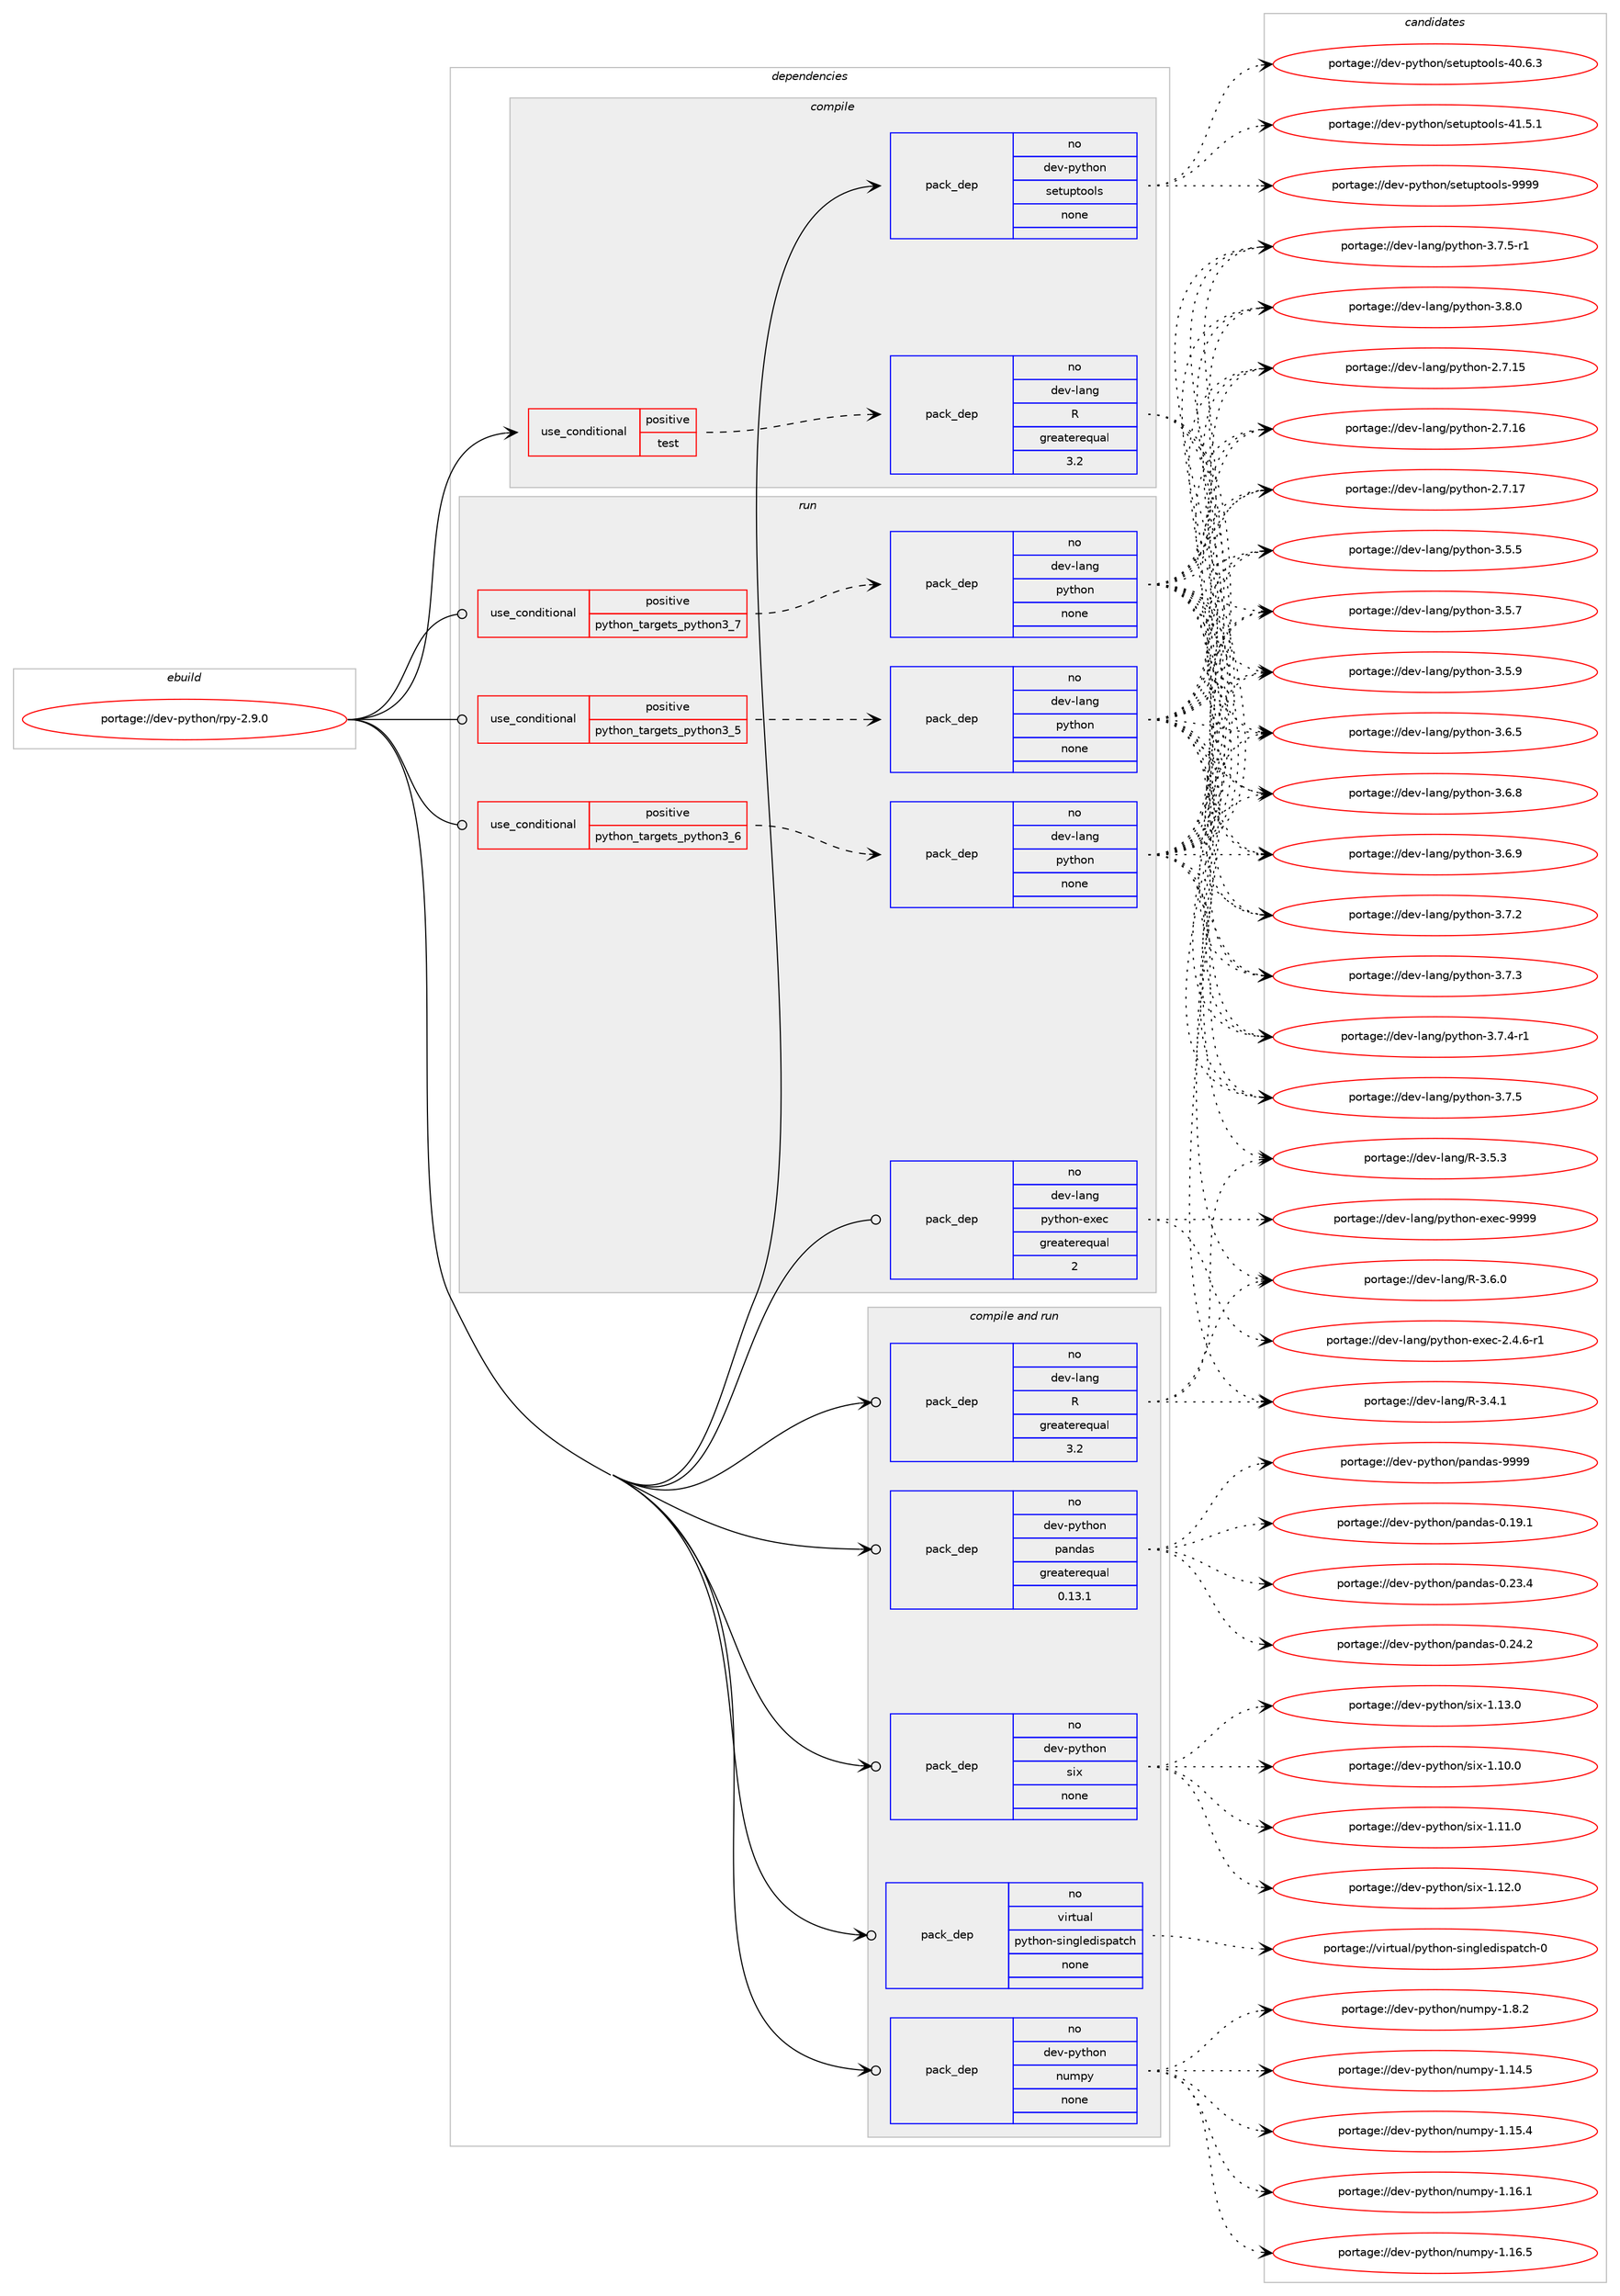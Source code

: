 digraph prolog {

# *************
# Graph options
# *************

newrank=true;
concentrate=true;
compound=true;
graph [rankdir=LR,fontname=Helvetica,fontsize=10,ranksep=1.5];#, ranksep=2.5, nodesep=0.2];
edge  [arrowhead=vee];
node  [fontname=Helvetica,fontsize=10];

# **********
# The ebuild
# **********

subgraph cluster_leftcol {
color=gray;
rank=same;
label=<<i>ebuild</i>>;
id [label="portage://dev-python/rpy-2.9.0", color=red, width=4, href="../dev-python/rpy-2.9.0.svg"];
}

# ****************
# The dependencies
# ****************

subgraph cluster_midcol {
color=gray;
label=<<i>dependencies</i>>;
subgraph cluster_compile {
fillcolor="#eeeeee";
style=filled;
label=<<i>compile</i>>;
subgraph cond38209 {
dependency170993 [label=<<TABLE BORDER="0" CELLBORDER="1" CELLSPACING="0" CELLPADDING="4"><TR><TD ROWSPAN="3" CELLPADDING="10">use_conditional</TD></TR><TR><TD>positive</TD></TR><TR><TD>test</TD></TR></TABLE>>, shape=none, color=red];
subgraph pack129381 {
dependency170994 [label=<<TABLE BORDER="0" CELLBORDER="1" CELLSPACING="0" CELLPADDING="4" WIDTH="220"><TR><TD ROWSPAN="6" CELLPADDING="30">pack_dep</TD></TR><TR><TD WIDTH="110">no</TD></TR><TR><TD>dev-lang</TD></TR><TR><TD>R</TD></TR><TR><TD>greaterequal</TD></TR><TR><TD>3.2</TD></TR></TABLE>>, shape=none, color=blue];
}
dependency170993:e -> dependency170994:w [weight=20,style="dashed",arrowhead="vee"];
}
id:e -> dependency170993:w [weight=20,style="solid",arrowhead="vee"];
subgraph pack129382 {
dependency170995 [label=<<TABLE BORDER="0" CELLBORDER="1" CELLSPACING="0" CELLPADDING="4" WIDTH="220"><TR><TD ROWSPAN="6" CELLPADDING="30">pack_dep</TD></TR><TR><TD WIDTH="110">no</TD></TR><TR><TD>dev-python</TD></TR><TR><TD>setuptools</TD></TR><TR><TD>none</TD></TR><TR><TD></TD></TR></TABLE>>, shape=none, color=blue];
}
id:e -> dependency170995:w [weight=20,style="solid",arrowhead="vee"];
}
subgraph cluster_compileandrun {
fillcolor="#eeeeee";
style=filled;
label=<<i>compile and run</i>>;
subgraph pack129383 {
dependency170996 [label=<<TABLE BORDER="0" CELLBORDER="1" CELLSPACING="0" CELLPADDING="4" WIDTH="220"><TR><TD ROWSPAN="6" CELLPADDING="30">pack_dep</TD></TR><TR><TD WIDTH="110">no</TD></TR><TR><TD>dev-lang</TD></TR><TR><TD>R</TD></TR><TR><TD>greaterequal</TD></TR><TR><TD>3.2</TD></TR></TABLE>>, shape=none, color=blue];
}
id:e -> dependency170996:w [weight=20,style="solid",arrowhead="odotvee"];
subgraph pack129384 {
dependency170997 [label=<<TABLE BORDER="0" CELLBORDER="1" CELLSPACING="0" CELLPADDING="4" WIDTH="220"><TR><TD ROWSPAN="6" CELLPADDING="30">pack_dep</TD></TR><TR><TD WIDTH="110">no</TD></TR><TR><TD>dev-python</TD></TR><TR><TD>numpy</TD></TR><TR><TD>none</TD></TR><TR><TD></TD></TR></TABLE>>, shape=none, color=blue];
}
id:e -> dependency170997:w [weight=20,style="solid",arrowhead="odotvee"];
subgraph pack129385 {
dependency170998 [label=<<TABLE BORDER="0" CELLBORDER="1" CELLSPACING="0" CELLPADDING="4" WIDTH="220"><TR><TD ROWSPAN="6" CELLPADDING="30">pack_dep</TD></TR><TR><TD WIDTH="110">no</TD></TR><TR><TD>dev-python</TD></TR><TR><TD>pandas</TD></TR><TR><TD>greaterequal</TD></TR><TR><TD>0.13.1</TD></TR></TABLE>>, shape=none, color=blue];
}
id:e -> dependency170998:w [weight=20,style="solid",arrowhead="odotvee"];
subgraph pack129386 {
dependency170999 [label=<<TABLE BORDER="0" CELLBORDER="1" CELLSPACING="0" CELLPADDING="4" WIDTH="220"><TR><TD ROWSPAN="6" CELLPADDING="30">pack_dep</TD></TR><TR><TD WIDTH="110">no</TD></TR><TR><TD>dev-python</TD></TR><TR><TD>six</TD></TR><TR><TD>none</TD></TR><TR><TD></TD></TR></TABLE>>, shape=none, color=blue];
}
id:e -> dependency170999:w [weight=20,style="solid",arrowhead="odotvee"];
subgraph pack129387 {
dependency171000 [label=<<TABLE BORDER="0" CELLBORDER="1" CELLSPACING="0" CELLPADDING="4" WIDTH="220"><TR><TD ROWSPAN="6" CELLPADDING="30">pack_dep</TD></TR><TR><TD WIDTH="110">no</TD></TR><TR><TD>virtual</TD></TR><TR><TD>python-singledispatch</TD></TR><TR><TD>none</TD></TR><TR><TD></TD></TR></TABLE>>, shape=none, color=blue];
}
id:e -> dependency171000:w [weight=20,style="solid",arrowhead="odotvee"];
}
subgraph cluster_run {
fillcolor="#eeeeee";
style=filled;
label=<<i>run</i>>;
subgraph cond38210 {
dependency171001 [label=<<TABLE BORDER="0" CELLBORDER="1" CELLSPACING="0" CELLPADDING="4"><TR><TD ROWSPAN="3" CELLPADDING="10">use_conditional</TD></TR><TR><TD>positive</TD></TR><TR><TD>python_targets_python3_5</TD></TR></TABLE>>, shape=none, color=red];
subgraph pack129388 {
dependency171002 [label=<<TABLE BORDER="0" CELLBORDER="1" CELLSPACING="0" CELLPADDING="4" WIDTH="220"><TR><TD ROWSPAN="6" CELLPADDING="30">pack_dep</TD></TR><TR><TD WIDTH="110">no</TD></TR><TR><TD>dev-lang</TD></TR><TR><TD>python</TD></TR><TR><TD>none</TD></TR><TR><TD></TD></TR></TABLE>>, shape=none, color=blue];
}
dependency171001:e -> dependency171002:w [weight=20,style="dashed",arrowhead="vee"];
}
id:e -> dependency171001:w [weight=20,style="solid",arrowhead="odot"];
subgraph cond38211 {
dependency171003 [label=<<TABLE BORDER="0" CELLBORDER="1" CELLSPACING="0" CELLPADDING="4"><TR><TD ROWSPAN="3" CELLPADDING="10">use_conditional</TD></TR><TR><TD>positive</TD></TR><TR><TD>python_targets_python3_6</TD></TR></TABLE>>, shape=none, color=red];
subgraph pack129389 {
dependency171004 [label=<<TABLE BORDER="0" CELLBORDER="1" CELLSPACING="0" CELLPADDING="4" WIDTH="220"><TR><TD ROWSPAN="6" CELLPADDING="30">pack_dep</TD></TR><TR><TD WIDTH="110">no</TD></TR><TR><TD>dev-lang</TD></TR><TR><TD>python</TD></TR><TR><TD>none</TD></TR><TR><TD></TD></TR></TABLE>>, shape=none, color=blue];
}
dependency171003:e -> dependency171004:w [weight=20,style="dashed",arrowhead="vee"];
}
id:e -> dependency171003:w [weight=20,style="solid",arrowhead="odot"];
subgraph cond38212 {
dependency171005 [label=<<TABLE BORDER="0" CELLBORDER="1" CELLSPACING="0" CELLPADDING="4"><TR><TD ROWSPAN="3" CELLPADDING="10">use_conditional</TD></TR><TR><TD>positive</TD></TR><TR><TD>python_targets_python3_7</TD></TR></TABLE>>, shape=none, color=red];
subgraph pack129390 {
dependency171006 [label=<<TABLE BORDER="0" CELLBORDER="1" CELLSPACING="0" CELLPADDING="4" WIDTH="220"><TR><TD ROWSPAN="6" CELLPADDING="30">pack_dep</TD></TR><TR><TD WIDTH="110">no</TD></TR><TR><TD>dev-lang</TD></TR><TR><TD>python</TD></TR><TR><TD>none</TD></TR><TR><TD></TD></TR></TABLE>>, shape=none, color=blue];
}
dependency171005:e -> dependency171006:w [weight=20,style="dashed",arrowhead="vee"];
}
id:e -> dependency171005:w [weight=20,style="solid",arrowhead="odot"];
subgraph pack129391 {
dependency171007 [label=<<TABLE BORDER="0" CELLBORDER="1" CELLSPACING="0" CELLPADDING="4" WIDTH="220"><TR><TD ROWSPAN="6" CELLPADDING="30">pack_dep</TD></TR><TR><TD WIDTH="110">no</TD></TR><TR><TD>dev-lang</TD></TR><TR><TD>python-exec</TD></TR><TR><TD>greaterequal</TD></TR><TR><TD>2</TD></TR></TABLE>>, shape=none, color=blue];
}
id:e -> dependency171007:w [weight=20,style="solid",arrowhead="odot"];
}
}

# **************
# The candidates
# **************

subgraph cluster_choices {
rank=same;
color=gray;
label=<<i>candidates</i>>;

subgraph choice129381 {
color=black;
nodesep=1;
choiceportage10010111845108971101034782455146524649 [label="portage://dev-lang/R-3.4.1", color=red, width=4,href="../dev-lang/R-3.4.1.svg"];
choiceportage10010111845108971101034782455146534651 [label="portage://dev-lang/R-3.5.3", color=red, width=4,href="../dev-lang/R-3.5.3.svg"];
choiceportage10010111845108971101034782455146544648 [label="portage://dev-lang/R-3.6.0", color=red, width=4,href="../dev-lang/R-3.6.0.svg"];
dependency170994:e -> choiceportage10010111845108971101034782455146524649:w [style=dotted,weight="100"];
dependency170994:e -> choiceportage10010111845108971101034782455146534651:w [style=dotted,weight="100"];
dependency170994:e -> choiceportage10010111845108971101034782455146544648:w [style=dotted,weight="100"];
}
subgraph choice129382 {
color=black;
nodesep=1;
choiceportage100101118451121211161041111104711510111611711211611111110811545524846544651 [label="portage://dev-python/setuptools-40.6.3", color=red, width=4,href="../dev-python/setuptools-40.6.3.svg"];
choiceportage100101118451121211161041111104711510111611711211611111110811545524946534649 [label="portage://dev-python/setuptools-41.5.1", color=red, width=4,href="../dev-python/setuptools-41.5.1.svg"];
choiceportage10010111845112121116104111110471151011161171121161111111081154557575757 [label="portage://dev-python/setuptools-9999", color=red, width=4,href="../dev-python/setuptools-9999.svg"];
dependency170995:e -> choiceportage100101118451121211161041111104711510111611711211611111110811545524846544651:w [style=dotted,weight="100"];
dependency170995:e -> choiceportage100101118451121211161041111104711510111611711211611111110811545524946534649:w [style=dotted,weight="100"];
dependency170995:e -> choiceportage10010111845112121116104111110471151011161171121161111111081154557575757:w [style=dotted,weight="100"];
}
subgraph choice129383 {
color=black;
nodesep=1;
choiceportage10010111845108971101034782455146524649 [label="portage://dev-lang/R-3.4.1", color=red, width=4,href="../dev-lang/R-3.4.1.svg"];
choiceportage10010111845108971101034782455146534651 [label="portage://dev-lang/R-3.5.3", color=red, width=4,href="../dev-lang/R-3.5.3.svg"];
choiceportage10010111845108971101034782455146544648 [label="portage://dev-lang/R-3.6.0", color=red, width=4,href="../dev-lang/R-3.6.0.svg"];
dependency170996:e -> choiceportage10010111845108971101034782455146524649:w [style=dotted,weight="100"];
dependency170996:e -> choiceportage10010111845108971101034782455146534651:w [style=dotted,weight="100"];
dependency170996:e -> choiceportage10010111845108971101034782455146544648:w [style=dotted,weight="100"];
}
subgraph choice129384 {
color=black;
nodesep=1;
choiceportage100101118451121211161041111104711011710911212145494649524653 [label="portage://dev-python/numpy-1.14.5", color=red, width=4,href="../dev-python/numpy-1.14.5.svg"];
choiceportage100101118451121211161041111104711011710911212145494649534652 [label="portage://dev-python/numpy-1.15.4", color=red, width=4,href="../dev-python/numpy-1.15.4.svg"];
choiceportage100101118451121211161041111104711011710911212145494649544649 [label="portage://dev-python/numpy-1.16.1", color=red, width=4,href="../dev-python/numpy-1.16.1.svg"];
choiceportage100101118451121211161041111104711011710911212145494649544653 [label="portage://dev-python/numpy-1.16.5", color=red, width=4,href="../dev-python/numpy-1.16.5.svg"];
choiceportage1001011184511212111610411111047110117109112121454946564650 [label="portage://dev-python/numpy-1.8.2", color=red, width=4,href="../dev-python/numpy-1.8.2.svg"];
dependency170997:e -> choiceportage100101118451121211161041111104711011710911212145494649524653:w [style=dotted,weight="100"];
dependency170997:e -> choiceportage100101118451121211161041111104711011710911212145494649534652:w [style=dotted,weight="100"];
dependency170997:e -> choiceportage100101118451121211161041111104711011710911212145494649544649:w [style=dotted,weight="100"];
dependency170997:e -> choiceportage100101118451121211161041111104711011710911212145494649544653:w [style=dotted,weight="100"];
dependency170997:e -> choiceportage1001011184511212111610411111047110117109112121454946564650:w [style=dotted,weight="100"];
}
subgraph choice129385 {
color=black;
nodesep=1;
choiceportage1001011184511212111610411111047112971101009711545484649574649 [label="portage://dev-python/pandas-0.19.1", color=red, width=4,href="../dev-python/pandas-0.19.1.svg"];
choiceportage1001011184511212111610411111047112971101009711545484650514652 [label="portage://dev-python/pandas-0.23.4", color=red, width=4,href="../dev-python/pandas-0.23.4.svg"];
choiceportage1001011184511212111610411111047112971101009711545484650524650 [label="portage://dev-python/pandas-0.24.2", color=red, width=4,href="../dev-python/pandas-0.24.2.svg"];
choiceportage100101118451121211161041111104711297110100971154557575757 [label="portage://dev-python/pandas-9999", color=red, width=4,href="../dev-python/pandas-9999.svg"];
dependency170998:e -> choiceportage1001011184511212111610411111047112971101009711545484649574649:w [style=dotted,weight="100"];
dependency170998:e -> choiceportage1001011184511212111610411111047112971101009711545484650514652:w [style=dotted,weight="100"];
dependency170998:e -> choiceportage1001011184511212111610411111047112971101009711545484650524650:w [style=dotted,weight="100"];
dependency170998:e -> choiceportage100101118451121211161041111104711297110100971154557575757:w [style=dotted,weight="100"];
}
subgraph choice129386 {
color=black;
nodesep=1;
choiceportage100101118451121211161041111104711510512045494649484648 [label="portage://dev-python/six-1.10.0", color=red, width=4,href="../dev-python/six-1.10.0.svg"];
choiceportage100101118451121211161041111104711510512045494649494648 [label="portage://dev-python/six-1.11.0", color=red, width=4,href="../dev-python/six-1.11.0.svg"];
choiceportage100101118451121211161041111104711510512045494649504648 [label="portage://dev-python/six-1.12.0", color=red, width=4,href="../dev-python/six-1.12.0.svg"];
choiceportage100101118451121211161041111104711510512045494649514648 [label="portage://dev-python/six-1.13.0", color=red, width=4,href="../dev-python/six-1.13.0.svg"];
dependency170999:e -> choiceportage100101118451121211161041111104711510512045494649484648:w [style=dotted,weight="100"];
dependency170999:e -> choiceportage100101118451121211161041111104711510512045494649494648:w [style=dotted,weight="100"];
dependency170999:e -> choiceportage100101118451121211161041111104711510512045494649504648:w [style=dotted,weight="100"];
dependency170999:e -> choiceportage100101118451121211161041111104711510512045494649514648:w [style=dotted,weight="100"];
}
subgraph choice129387 {
color=black;
nodesep=1;
choiceportage11810511411611797108471121211161041111104511510511010310810110010511511297116991044548 [label="portage://virtual/python-singledispatch-0", color=red, width=4,href="../virtual/python-singledispatch-0.svg"];
dependency171000:e -> choiceportage11810511411611797108471121211161041111104511510511010310810110010511511297116991044548:w [style=dotted,weight="100"];
}
subgraph choice129388 {
color=black;
nodesep=1;
choiceportage10010111845108971101034711212111610411111045504655464953 [label="portage://dev-lang/python-2.7.15", color=red, width=4,href="../dev-lang/python-2.7.15.svg"];
choiceportage10010111845108971101034711212111610411111045504655464954 [label="portage://dev-lang/python-2.7.16", color=red, width=4,href="../dev-lang/python-2.7.16.svg"];
choiceportage10010111845108971101034711212111610411111045504655464955 [label="portage://dev-lang/python-2.7.17", color=red, width=4,href="../dev-lang/python-2.7.17.svg"];
choiceportage100101118451089711010347112121116104111110455146534653 [label="portage://dev-lang/python-3.5.5", color=red, width=4,href="../dev-lang/python-3.5.5.svg"];
choiceportage100101118451089711010347112121116104111110455146534655 [label="portage://dev-lang/python-3.5.7", color=red, width=4,href="../dev-lang/python-3.5.7.svg"];
choiceportage100101118451089711010347112121116104111110455146534657 [label="portage://dev-lang/python-3.5.9", color=red, width=4,href="../dev-lang/python-3.5.9.svg"];
choiceportage100101118451089711010347112121116104111110455146544653 [label="portage://dev-lang/python-3.6.5", color=red, width=4,href="../dev-lang/python-3.6.5.svg"];
choiceportage100101118451089711010347112121116104111110455146544656 [label="portage://dev-lang/python-3.6.8", color=red, width=4,href="../dev-lang/python-3.6.8.svg"];
choiceportage100101118451089711010347112121116104111110455146544657 [label="portage://dev-lang/python-3.6.9", color=red, width=4,href="../dev-lang/python-3.6.9.svg"];
choiceportage100101118451089711010347112121116104111110455146554650 [label="portage://dev-lang/python-3.7.2", color=red, width=4,href="../dev-lang/python-3.7.2.svg"];
choiceportage100101118451089711010347112121116104111110455146554651 [label="portage://dev-lang/python-3.7.3", color=red, width=4,href="../dev-lang/python-3.7.3.svg"];
choiceportage1001011184510897110103471121211161041111104551465546524511449 [label="portage://dev-lang/python-3.7.4-r1", color=red, width=4,href="../dev-lang/python-3.7.4-r1.svg"];
choiceportage100101118451089711010347112121116104111110455146554653 [label="portage://dev-lang/python-3.7.5", color=red, width=4,href="../dev-lang/python-3.7.5.svg"];
choiceportage1001011184510897110103471121211161041111104551465546534511449 [label="portage://dev-lang/python-3.7.5-r1", color=red, width=4,href="../dev-lang/python-3.7.5-r1.svg"];
choiceportage100101118451089711010347112121116104111110455146564648 [label="portage://dev-lang/python-3.8.0", color=red, width=4,href="../dev-lang/python-3.8.0.svg"];
dependency171002:e -> choiceportage10010111845108971101034711212111610411111045504655464953:w [style=dotted,weight="100"];
dependency171002:e -> choiceportage10010111845108971101034711212111610411111045504655464954:w [style=dotted,weight="100"];
dependency171002:e -> choiceportage10010111845108971101034711212111610411111045504655464955:w [style=dotted,weight="100"];
dependency171002:e -> choiceportage100101118451089711010347112121116104111110455146534653:w [style=dotted,weight="100"];
dependency171002:e -> choiceportage100101118451089711010347112121116104111110455146534655:w [style=dotted,weight="100"];
dependency171002:e -> choiceportage100101118451089711010347112121116104111110455146534657:w [style=dotted,weight="100"];
dependency171002:e -> choiceportage100101118451089711010347112121116104111110455146544653:w [style=dotted,weight="100"];
dependency171002:e -> choiceportage100101118451089711010347112121116104111110455146544656:w [style=dotted,weight="100"];
dependency171002:e -> choiceportage100101118451089711010347112121116104111110455146544657:w [style=dotted,weight="100"];
dependency171002:e -> choiceportage100101118451089711010347112121116104111110455146554650:w [style=dotted,weight="100"];
dependency171002:e -> choiceportage100101118451089711010347112121116104111110455146554651:w [style=dotted,weight="100"];
dependency171002:e -> choiceportage1001011184510897110103471121211161041111104551465546524511449:w [style=dotted,weight="100"];
dependency171002:e -> choiceportage100101118451089711010347112121116104111110455146554653:w [style=dotted,weight="100"];
dependency171002:e -> choiceportage1001011184510897110103471121211161041111104551465546534511449:w [style=dotted,weight="100"];
dependency171002:e -> choiceportage100101118451089711010347112121116104111110455146564648:w [style=dotted,weight="100"];
}
subgraph choice129389 {
color=black;
nodesep=1;
choiceportage10010111845108971101034711212111610411111045504655464953 [label="portage://dev-lang/python-2.7.15", color=red, width=4,href="../dev-lang/python-2.7.15.svg"];
choiceportage10010111845108971101034711212111610411111045504655464954 [label="portage://dev-lang/python-2.7.16", color=red, width=4,href="../dev-lang/python-2.7.16.svg"];
choiceportage10010111845108971101034711212111610411111045504655464955 [label="portage://dev-lang/python-2.7.17", color=red, width=4,href="../dev-lang/python-2.7.17.svg"];
choiceportage100101118451089711010347112121116104111110455146534653 [label="portage://dev-lang/python-3.5.5", color=red, width=4,href="../dev-lang/python-3.5.5.svg"];
choiceportage100101118451089711010347112121116104111110455146534655 [label="portage://dev-lang/python-3.5.7", color=red, width=4,href="../dev-lang/python-3.5.7.svg"];
choiceportage100101118451089711010347112121116104111110455146534657 [label="portage://dev-lang/python-3.5.9", color=red, width=4,href="../dev-lang/python-3.5.9.svg"];
choiceportage100101118451089711010347112121116104111110455146544653 [label="portage://dev-lang/python-3.6.5", color=red, width=4,href="../dev-lang/python-3.6.5.svg"];
choiceportage100101118451089711010347112121116104111110455146544656 [label="portage://dev-lang/python-3.6.8", color=red, width=4,href="../dev-lang/python-3.6.8.svg"];
choiceportage100101118451089711010347112121116104111110455146544657 [label="portage://dev-lang/python-3.6.9", color=red, width=4,href="../dev-lang/python-3.6.9.svg"];
choiceportage100101118451089711010347112121116104111110455146554650 [label="portage://dev-lang/python-3.7.2", color=red, width=4,href="../dev-lang/python-3.7.2.svg"];
choiceportage100101118451089711010347112121116104111110455146554651 [label="portage://dev-lang/python-3.7.3", color=red, width=4,href="../dev-lang/python-3.7.3.svg"];
choiceportage1001011184510897110103471121211161041111104551465546524511449 [label="portage://dev-lang/python-3.7.4-r1", color=red, width=4,href="../dev-lang/python-3.7.4-r1.svg"];
choiceportage100101118451089711010347112121116104111110455146554653 [label="portage://dev-lang/python-3.7.5", color=red, width=4,href="../dev-lang/python-3.7.5.svg"];
choiceportage1001011184510897110103471121211161041111104551465546534511449 [label="portage://dev-lang/python-3.7.5-r1", color=red, width=4,href="../dev-lang/python-3.7.5-r1.svg"];
choiceportage100101118451089711010347112121116104111110455146564648 [label="portage://dev-lang/python-3.8.0", color=red, width=4,href="../dev-lang/python-3.8.0.svg"];
dependency171004:e -> choiceportage10010111845108971101034711212111610411111045504655464953:w [style=dotted,weight="100"];
dependency171004:e -> choiceportage10010111845108971101034711212111610411111045504655464954:w [style=dotted,weight="100"];
dependency171004:e -> choiceportage10010111845108971101034711212111610411111045504655464955:w [style=dotted,weight="100"];
dependency171004:e -> choiceportage100101118451089711010347112121116104111110455146534653:w [style=dotted,weight="100"];
dependency171004:e -> choiceportage100101118451089711010347112121116104111110455146534655:w [style=dotted,weight="100"];
dependency171004:e -> choiceportage100101118451089711010347112121116104111110455146534657:w [style=dotted,weight="100"];
dependency171004:e -> choiceportage100101118451089711010347112121116104111110455146544653:w [style=dotted,weight="100"];
dependency171004:e -> choiceportage100101118451089711010347112121116104111110455146544656:w [style=dotted,weight="100"];
dependency171004:e -> choiceportage100101118451089711010347112121116104111110455146544657:w [style=dotted,weight="100"];
dependency171004:e -> choiceportage100101118451089711010347112121116104111110455146554650:w [style=dotted,weight="100"];
dependency171004:e -> choiceportage100101118451089711010347112121116104111110455146554651:w [style=dotted,weight="100"];
dependency171004:e -> choiceportage1001011184510897110103471121211161041111104551465546524511449:w [style=dotted,weight="100"];
dependency171004:e -> choiceportage100101118451089711010347112121116104111110455146554653:w [style=dotted,weight="100"];
dependency171004:e -> choiceportage1001011184510897110103471121211161041111104551465546534511449:w [style=dotted,weight="100"];
dependency171004:e -> choiceportage100101118451089711010347112121116104111110455146564648:w [style=dotted,weight="100"];
}
subgraph choice129390 {
color=black;
nodesep=1;
choiceportage10010111845108971101034711212111610411111045504655464953 [label="portage://dev-lang/python-2.7.15", color=red, width=4,href="../dev-lang/python-2.7.15.svg"];
choiceportage10010111845108971101034711212111610411111045504655464954 [label="portage://dev-lang/python-2.7.16", color=red, width=4,href="../dev-lang/python-2.7.16.svg"];
choiceportage10010111845108971101034711212111610411111045504655464955 [label="portage://dev-lang/python-2.7.17", color=red, width=4,href="../dev-lang/python-2.7.17.svg"];
choiceportage100101118451089711010347112121116104111110455146534653 [label="portage://dev-lang/python-3.5.5", color=red, width=4,href="../dev-lang/python-3.5.5.svg"];
choiceportage100101118451089711010347112121116104111110455146534655 [label="portage://dev-lang/python-3.5.7", color=red, width=4,href="../dev-lang/python-3.5.7.svg"];
choiceportage100101118451089711010347112121116104111110455146534657 [label="portage://dev-lang/python-3.5.9", color=red, width=4,href="../dev-lang/python-3.5.9.svg"];
choiceportage100101118451089711010347112121116104111110455146544653 [label="portage://dev-lang/python-3.6.5", color=red, width=4,href="../dev-lang/python-3.6.5.svg"];
choiceportage100101118451089711010347112121116104111110455146544656 [label="portage://dev-lang/python-3.6.8", color=red, width=4,href="../dev-lang/python-3.6.8.svg"];
choiceportage100101118451089711010347112121116104111110455146544657 [label="portage://dev-lang/python-3.6.9", color=red, width=4,href="../dev-lang/python-3.6.9.svg"];
choiceportage100101118451089711010347112121116104111110455146554650 [label="portage://dev-lang/python-3.7.2", color=red, width=4,href="../dev-lang/python-3.7.2.svg"];
choiceportage100101118451089711010347112121116104111110455146554651 [label="portage://dev-lang/python-3.7.3", color=red, width=4,href="../dev-lang/python-3.7.3.svg"];
choiceportage1001011184510897110103471121211161041111104551465546524511449 [label="portage://dev-lang/python-3.7.4-r1", color=red, width=4,href="../dev-lang/python-3.7.4-r1.svg"];
choiceportage100101118451089711010347112121116104111110455146554653 [label="portage://dev-lang/python-3.7.5", color=red, width=4,href="../dev-lang/python-3.7.5.svg"];
choiceportage1001011184510897110103471121211161041111104551465546534511449 [label="portage://dev-lang/python-3.7.5-r1", color=red, width=4,href="../dev-lang/python-3.7.5-r1.svg"];
choiceportage100101118451089711010347112121116104111110455146564648 [label="portage://dev-lang/python-3.8.0", color=red, width=4,href="../dev-lang/python-3.8.0.svg"];
dependency171006:e -> choiceportage10010111845108971101034711212111610411111045504655464953:w [style=dotted,weight="100"];
dependency171006:e -> choiceportage10010111845108971101034711212111610411111045504655464954:w [style=dotted,weight="100"];
dependency171006:e -> choiceportage10010111845108971101034711212111610411111045504655464955:w [style=dotted,weight="100"];
dependency171006:e -> choiceportage100101118451089711010347112121116104111110455146534653:w [style=dotted,weight="100"];
dependency171006:e -> choiceportage100101118451089711010347112121116104111110455146534655:w [style=dotted,weight="100"];
dependency171006:e -> choiceportage100101118451089711010347112121116104111110455146534657:w [style=dotted,weight="100"];
dependency171006:e -> choiceportage100101118451089711010347112121116104111110455146544653:w [style=dotted,weight="100"];
dependency171006:e -> choiceportage100101118451089711010347112121116104111110455146544656:w [style=dotted,weight="100"];
dependency171006:e -> choiceportage100101118451089711010347112121116104111110455146544657:w [style=dotted,weight="100"];
dependency171006:e -> choiceportage100101118451089711010347112121116104111110455146554650:w [style=dotted,weight="100"];
dependency171006:e -> choiceportage100101118451089711010347112121116104111110455146554651:w [style=dotted,weight="100"];
dependency171006:e -> choiceportage1001011184510897110103471121211161041111104551465546524511449:w [style=dotted,weight="100"];
dependency171006:e -> choiceportage100101118451089711010347112121116104111110455146554653:w [style=dotted,weight="100"];
dependency171006:e -> choiceportage1001011184510897110103471121211161041111104551465546534511449:w [style=dotted,weight="100"];
dependency171006:e -> choiceportage100101118451089711010347112121116104111110455146564648:w [style=dotted,weight="100"];
}
subgraph choice129391 {
color=black;
nodesep=1;
choiceportage10010111845108971101034711212111610411111045101120101994550465246544511449 [label="portage://dev-lang/python-exec-2.4.6-r1", color=red, width=4,href="../dev-lang/python-exec-2.4.6-r1.svg"];
choiceportage10010111845108971101034711212111610411111045101120101994557575757 [label="portage://dev-lang/python-exec-9999", color=red, width=4,href="../dev-lang/python-exec-9999.svg"];
dependency171007:e -> choiceportage10010111845108971101034711212111610411111045101120101994550465246544511449:w [style=dotted,weight="100"];
dependency171007:e -> choiceportage10010111845108971101034711212111610411111045101120101994557575757:w [style=dotted,weight="100"];
}
}

}

